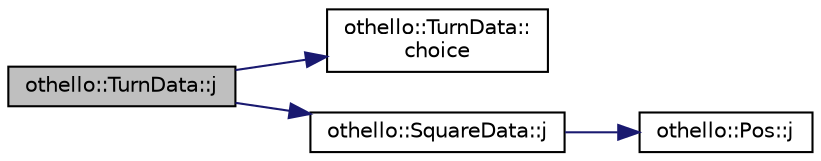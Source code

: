 digraph "othello::TurnData::j"
{
  edge [fontname="Helvetica",fontsize="10",labelfontname="Helvetica",labelfontsize="10"];
  node [fontname="Helvetica",fontsize="10",shape=record];
  rankdir="LR";
  Node1 [label="othello::TurnData::j",height=0.2,width=0.4,color="black", fillcolor="grey75", style="filled", fontcolor="black"];
  Node1 -> Node2 [color="midnightblue",fontsize="10",style="solid",fontname="Helvetica"];
  Node2 [label="othello::TurnData::\lchoice",height=0.2,width=0.4,color="black", fillcolor="white", style="filled",URL="$d7/d74/classothello_1_1_turn_data.html#a2ae8393e8c74ac39b2f8c732efe50309"];
  Node1 -> Node3 [color="midnightblue",fontsize="10",style="solid",fontname="Helvetica"];
  Node3 [label="othello::SquareData::j",height=0.2,width=0.4,color="black", fillcolor="white", style="filled",URL="$d3/de5/classothello_1_1_square_data.html#a64f08ed6c920c6df82b8b67f7153d79b"];
  Node3 -> Node4 [color="midnightblue",fontsize="10",style="solid",fontname="Helvetica"];
  Node4 [label="othello::Pos::j",height=0.2,width=0.4,color="black", fillcolor="white", style="filled",URL="$d7/dd3/classothello_1_1_pos.html#ac2ed06e9c7b8b75dea42c8f2d9dd4dfb"];
}
